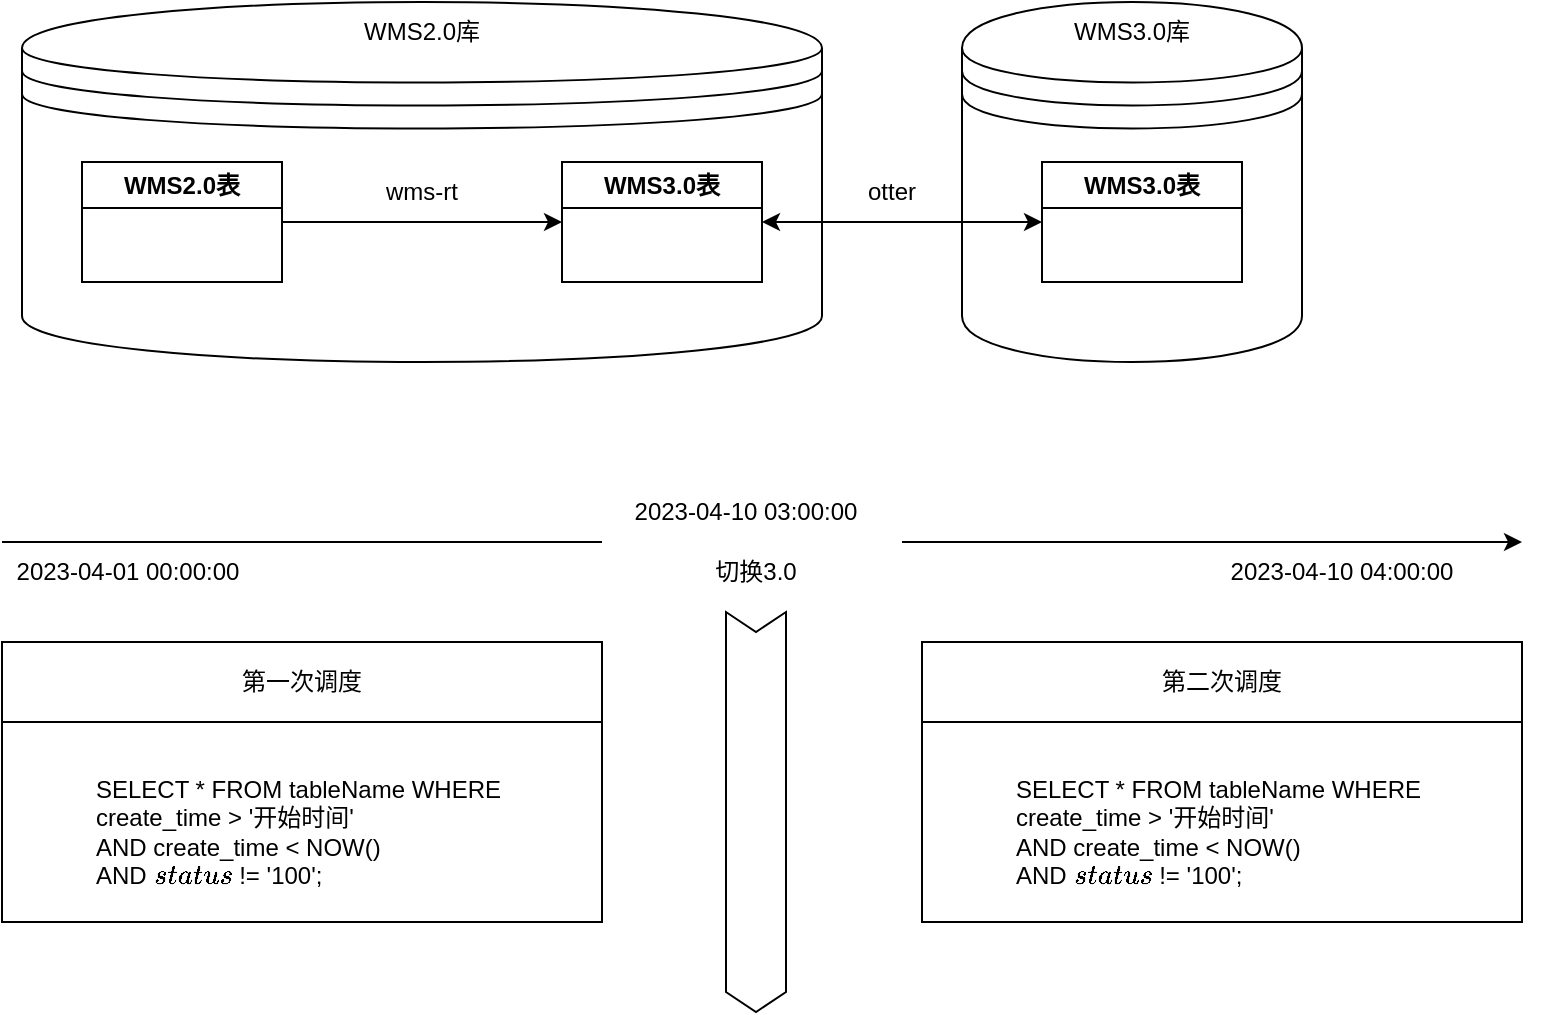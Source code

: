 <mxfile version="20.8.18" type="github">
  <diagram id="yP5Dd5xW8ltooJtiMu5y" name="第 1 页">
    <mxGraphModel dx="954" dy="625" grid="1" gridSize="10" guides="1" tooltips="1" connect="1" arrows="1" fold="1" page="1" pageScale="1" pageWidth="827" pageHeight="1169" math="0" shadow="0">
      <root>
        <mxCell id="0" />
        <mxCell id="1" parent="0" />
        <mxCell id="fD011ewxvYoqEtCS83Xk-1" value="" style="shape=datastore;whiteSpace=wrap;html=1;" parent="1" vertex="1">
          <mxGeometry x="50" y="210" width="400" height="180" as="geometry" />
        </mxCell>
        <mxCell id="fD011ewxvYoqEtCS83Xk-2" value="" style="shape=datastore;whiteSpace=wrap;html=1;" parent="1" vertex="1">
          <mxGeometry x="520" y="210" width="170" height="180" as="geometry" />
        </mxCell>
        <mxCell id="fD011ewxvYoqEtCS83Xk-3" value="WMS2.0库" style="text;html=1;strokeColor=none;fillColor=none;align=center;verticalAlign=middle;whiteSpace=wrap;rounded=0;" parent="1" vertex="1">
          <mxGeometry x="220" y="210" width="60" height="30" as="geometry" />
        </mxCell>
        <mxCell id="fD011ewxvYoqEtCS83Xk-4" value="WMS3.0库" style="text;html=1;strokeColor=none;fillColor=none;align=center;verticalAlign=middle;whiteSpace=wrap;rounded=0;" parent="1" vertex="1">
          <mxGeometry x="575" y="210" width="60" height="30" as="geometry" />
        </mxCell>
        <mxCell id="fD011ewxvYoqEtCS83Xk-5" value="WMS2.0表" style="swimlane;whiteSpace=wrap;html=1;" parent="1" vertex="1">
          <mxGeometry x="80" y="290" width="100" height="60" as="geometry" />
        </mxCell>
        <mxCell id="fD011ewxvYoqEtCS83Xk-6" value="WMS3.0表" style="swimlane;whiteSpace=wrap;html=1;" parent="1" vertex="1">
          <mxGeometry x="320" y="290" width="100" height="60" as="geometry" />
        </mxCell>
        <mxCell id="fD011ewxvYoqEtCS83Xk-7" value="WMS3.0表" style="swimlane;whiteSpace=wrap;html=1;" parent="1" vertex="1">
          <mxGeometry x="560" y="290" width="100" height="60" as="geometry" />
        </mxCell>
        <mxCell id="fD011ewxvYoqEtCS83Xk-10" value="" style="endArrow=classic;html=1;rounded=0;exitX=1;exitY=0.5;exitDx=0;exitDy=0;entryX=0;entryY=0.5;entryDx=0;entryDy=0;" parent="1" source="fD011ewxvYoqEtCS83Xk-5" target="fD011ewxvYoqEtCS83Xk-6" edge="1">
          <mxGeometry width="50" height="50" relative="1" as="geometry">
            <mxPoint x="390" y="360" as="sourcePoint" />
            <mxPoint x="440" y="310" as="targetPoint" />
          </mxGeometry>
        </mxCell>
        <mxCell id="fD011ewxvYoqEtCS83Xk-11" value="wms-rt" style="text;html=1;strokeColor=none;fillColor=none;align=center;verticalAlign=middle;whiteSpace=wrap;rounded=0;" parent="1" vertex="1">
          <mxGeometry x="220" y="290" width="60" height="30" as="geometry" />
        </mxCell>
        <mxCell id="fD011ewxvYoqEtCS83Xk-12" value="" style="endArrow=classic;startArrow=classic;html=1;rounded=0;entryX=0;entryY=0.5;entryDx=0;entryDy=0;exitX=1;exitY=0.5;exitDx=0;exitDy=0;" parent="1" source="fD011ewxvYoqEtCS83Xk-6" target="fD011ewxvYoqEtCS83Xk-7" edge="1">
          <mxGeometry width="50" height="50" relative="1" as="geometry">
            <mxPoint x="390" y="360" as="sourcePoint" />
            <mxPoint x="440" y="310" as="targetPoint" />
          </mxGeometry>
        </mxCell>
        <mxCell id="fD011ewxvYoqEtCS83Xk-13" value="otter" style="text;html=1;strokeColor=none;fillColor=none;align=center;verticalAlign=middle;whiteSpace=wrap;rounded=0;" parent="1" vertex="1">
          <mxGeometry x="455" y="290" width="60" height="30" as="geometry" />
        </mxCell>
        <mxCell id="E8d9UjeHquu0AwspJz34-1" value="" style="rounded=0;whiteSpace=wrap;html=1;" vertex="1" parent="1">
          <mxGeometry x="40" y="530" width="300" height="140" as="geometry" />
        </mxCell>
        <mxCell id="E8d9UjeHquu0AwspJz34-2" value="" style="html=1;shadow=0;dashed=0;align=center;verticalAlign=middle;shape=mxgraph.arrows2.arrow;dy=0;dx=10;notch=10;rotation=90;" vertex="1" parent="1">
          <mxGeometry x="317" y="600" width="200" height="30" as="geometry" />
        </mxCell>
        <mxCell id="E8d9UjeHquu0AwspJz34-3" value="切换3.0" style="text;html=1;strokeColor=none;fillColor=none;align=center;verticalAlign=middle;whiteSpace=wrap;rounded=0;" vertex="1" parent="1">
          <mxGeometry x="387" y="480" width="60" height="30" as="geometry" />
        </mxCell>
        <mxCell id="E8d9UjeHquu0AwspJz34-4" value="&lt;div&gt;SELECT * FROM	tableName WHERE&lt;/div&gt;&lt;div&gt;create_time &amp;gt; &#39;开始时间&#39;&amp;nbsp;&lt;/div&gt;&lt;div&gt;AND create_time &amp;lt; NOW()&amp;nbsp;&lt;/div&gt;&lt;div style=&quot;&quot;&gt;AND `status` != &#39;100&#39;;&lt;/div&gt;" style="text;html=1;strokeColor=none;fillColor=none;align=left;verticalAlign=middle;whiteSpace=wrap;rounded=0;" vertex="1" parent="1">
          <mxGeometry x="85" y="590" width="210" height="70" as="geometry" />
        </mxCell>
        <mxCell id="E8d9UjeHquu0AwspJz34-5" value="第一次调度" style="rounded=0;whiteSpace=wrap;html=1;" vertex="1" parent="1">
          <mxGeometry x="40" y="530" width="300" height="40" as="geometry" />
        </mxCell>
        <mxCell id="E8d9UjeHquu0AwspJz34-6" value="" style="endArrow=none;html=1;rounded=0;exitX=0;exitY=0;exitDx=0;exitDy=0;" edge="1" parent="1" source="E8d9UjeHquu0AwspJz34-7">
          <mxGeometry width="50" height="50" relative="1" as="geometry">
            <mxPoint x="20" y="480" as="sourcePoint" />
            <mxPoint x="340" y="480" as="targetPoint" />
          </mxGeometry>
        </mxCell>
        <mxCell id="E8d9UjeHquu0AwspJz34-7" value="2023-04-01 00:00:00" style="text;html=1;strokeColor=none;fillColor=none;align=center;verticalAlign=middle;whiteSpace=wrap;rounded=0;" vertex="1" parent="1">
          <mxGeometry x="40" y="480" width="126" height="30" as="geometry" />
        </mxCell>
        <mxCell id="E8d9UjeHquu0AwspJz34-8" value="2023-04-10 03:00:00" style="text;html=1;strokeColor=none;fillColor=none;align=center;verticalAlign=middle;whiteSpace=wrap;rounded=0;" vertex="1" parent="1">
          <mxGeometry x="352" y="450" width="120" height="30" as="geometry" />
        </mxCell>
        <mxCell id="E8d9UjeHquu0AwspJz34-9" value="" style="endArrow=classic;html=1;rounded=0;" edge="1" parent="1">
          <mxGeometry width="50" height="50" relative="1" as="geometry">
            <mxPoint x="490" y="480" as="sourcePoint" />
            <mxPoint x="800" y="480" as="targetPoint" />
          </mxGeometry>
        </mxCell>
        <mxCell id="E8d9UjeHquu0AwspJz34-10" value="2023-04-10 04:00:00" style="text;html=1;strokeColor=none;fillColor=none;align=center;verticalAlign=middle;whiteSpace=wrap;rounded=0;" vertex="1" parent="1">
          <mxGeometry x="650" y="480" width="120" height="30" as="geometry" />
        </mxCell>
        <mxCell id="E8d9UjeHquu0AwspJz34-11" value="" style="rounded=0;whiteSpace=wrap;html=1;" vertex="1" parent="1">
          <mxGeometry x="500" y="530" width="300" height="140" as="geometry" />
        </mxCell>
        <mxCell id="E8d9UjeHquu0AwspJz34-12" value="&lt;div&gt;SELECT * FROM	tableName WHERE&lt;/div&gt;&lt;div&gt;create_time &amp;gt; &#39;开始时间&#39;&amp;nbsp;&lt;/div&gt;&lt;div&gt;AND create_time &amp;lt; NOW()&amp;nbsp;&lt;/div&gt;&lt;div style=&quot;&quot;&gt;AND `status` != &#39;100&#39;;&lt;/div&gt;" style="text;html=1;strokeColor=none;fillColor=none;align=left;verticalAlign=middle;whiteSpace=wrap;rounded=0;" vertex="1" parent="1">
          <mxGeometry x="545" y="590" width="210" height="70" as="geometry" />
        </mxCell>
        <mxCell id="E8d9UjeHquu0AwspJz34-13" value="第二次调度" style="rounded=0;whiteSpace=wrap;html=1;" vertex="1" parent="1">
          <mxGeometry x="500" y="530" width="300" height="40" as="geometry" />
        </mxCell>
      </root>
    </mxGraphModel>
  </diagram>
</mxfile>
